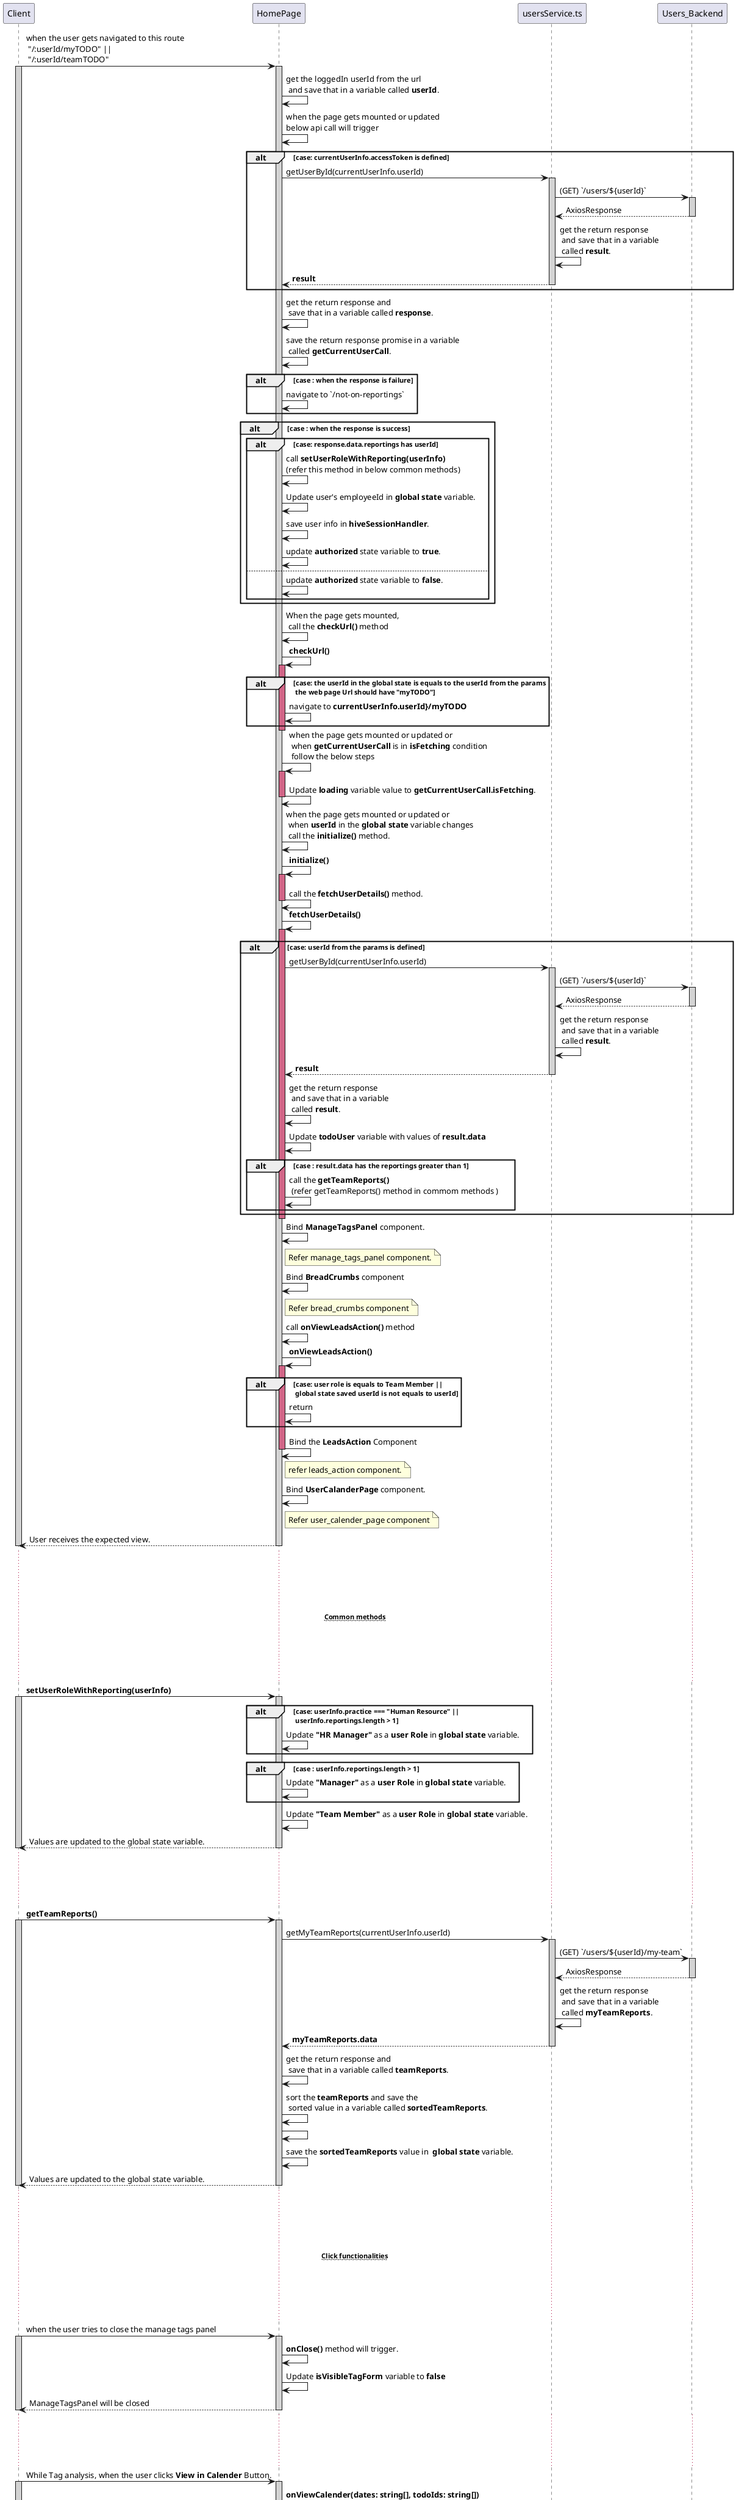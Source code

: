 @startuml home page sequence diagram
participant Client
participant HomePage
participant usersService.ts
participant Users_Backend

Client -> HomePage : when the user gets navigated to this route\n "/:userId/myTODO" ||\n "/:userId/teamTODO"
activate Client #D3D3D3
    activate HomePage #D3D3D3
        HomePage -> HomePage : get the loggedIn userId from the url\n and save that in a variable called **userId**.
        HomePage -> HomePage : when the page gets mounted or updated\nbelow api call will trigger
        alt case: currentUserInfo.accessToken is defined
            HomePage -> usersService.ts : getUserById(currentUserInfo.userId)
            activate usersService.ts #D3D3D3
                usersService.ts -> Users_Backend :(GET) `/users/${userId}`
                activate Users_Backend #D3D3D3
                    usersService.ts <-- Users_Backend : AxiosResponse
                deactivate Users_Backend
                usersService.ts -> usersService.ts : get the return response\n and save that in a variable\n called **result**.
                HomePage <-- usersService.ts : **result**
            deactivate usersService.ts
        end
        HomePage -> HomePage : get the return response and\n save that in a variable called **response**.
        HomePage -> HomePage : save the return response promise in a variable\n called **getCurrentUserCall**.
        alt case : when the response is failure
            HomePage -> HomePage : navigate to `/not-on-reportings`
        end
        alt case : when the response is success
            alt case: response.data.reportings has userId
                HomePage -> HomePage : call **setUserRoleWithReporting(userInfo)** \n(refer this method in below common methods)
                HomePage -> HomePage : Update user's employeeId in **global state** variable.
                HomePage -> HomePage : save user info in **hiveSessionHandler**.
                HomePage -> HomePage : update **authorized** state variable to **true**.
            else
                HomePage -> HomePage : update **authorized** state variable to **false**.
            end
        end
        HomePage -> HomePage : When the page gets mounted,\n call the **checkUrl()** method
        HomePage -> HomePage : **checkUrl()**
        activate HomePage #D16587
            alt case: the userId in the global state is equals to the userId from the params\n the web page Url should have "myTODO" 
                HomePage -> HomePage : navigate to **currentUserInfo.userId}/myTODO**
            end
        deactivate HomePage
        HomePage -> HomePage : when the page gets mounted or updated or\n when **getCurrentUserCall** is in **isFetching** condition\n follow the below steps
        activate HomePage #D16587
            HomePage -> HomePage : Update **loading** variable value to **getCurrentUserCall.isFetching**.
        deactivate HomePage
        HomePage -> HomePage : when the page gets mounted or updated or\n when **userId** in the **global state** variable changes\n call the **initialize()** method.
        HomePage -> HomePage : **initialize()**
        activate HomePage #D16587
            HomePage -> HomePage : call the **fetchUserDetails()** method.
        deactivate HomePage
        HomePage -> HomePage : **fetchUserDetails()**
        activate HomePage #D16587
            alt case: userId from the params is defined
                HomePage -> usersService.ts : getUserById(currentUserInfo.userId)
                activate usersService.ts #D3D3D3
                    usersService.ts -> Users_Backend :(GET) `/users/${userId}`
                    activate Users_Backend #D3D3D3
                        usersService.ts <-- Users_Backend : AxiosResponse
                    deactivate Users_Backend
                    usersService.ts -> usersService.ts : get the return response\n and save that in a variable\n called **result**.
                    HomePage <-- usersService.ts : **result**
                deactivate usersService.ts
                HomePage -> HomePage : get the return response\n and save that in a variable\n called **result**.
                HomePage -> HomePage : Update **todoUser** variable with values of **result.data**
                alt case : result.data has the reportings greater than 1
                    HomePage -> HomePage : call the **getTeamReports()**\n (refer getTeamReports() method in commom methods )
                end
            end
        deactivate HomePage
        HomePage -> HomePage : Bind **ManageTagsPanel** component.
        note right of HomePage : Refer manage_tags_panel component.
        HomePage -> HomePage : Bind **BreadCrumbs** component
        note  right of HomePage : Refer bread_crumbs component
        HomePage -> HomePage : call **onViewLeadsAction()** method
        HomePage -> HomePage : **onViewLeadsAction()**
        activate HomePage #D16587
            alt case: user role is equals to Team Member ||\n global state saved userId is not equals to userId
                HomePage -> HomePage : return
            end
            HomePage -> HomePage : Bind the **LeadsAction** Component
            note right of HomePage : refer leads_action component.
        deactivate HomePage
        HomePage -> HomePage : Bind **UserCalanderPage** component.
        note right of HomePage: Refer user_calender_page component
        Client <-- HomePage : User receives the expected view.
    deactivate HomePage
deactivate Client

... ...
... ...
...~~**Common methods**~~ ...
... ...
... ...

Client -> HomePage : **setUserRoleWithReporting(userInfo)**
activate Client #D3D3D3
    activate HomePage #D3D3D3
        alt case: userInfo.practice === "Human Resource" ||\n userInfo.reportings.length > 1
            HomePage -> HomePage : Update **"HR Manager"** as a **user Role** in **global state** variable.
        end
        alt case : userInfo.reportings.length > 1
            HomePage -> HomePage : Update **"Manager"** as a **user Role** in **global state** variable.
        end
        HomePage -> HomePage : Update **"Team Member"** as a **user Role** in **global state** variable.
        Client <-- HomePage : Values are updated to the global state variable.
    deactivate HomePage
deactivate Client

... ...
... ...

Client -> HomePage : **getTeamReports()**
activate Client #D3D3D3
    activate HomePage #D3D3D3
        HomePage -> usersService.ts : getMyTeamReports(currentUserInfo.userId)
        activate usersService.ts #D3D3D3
            usersService.ts -> Users_Backend :(GET) `/users/${userId}/my-team`
            activate Users_Backend #D3D3D3
                usersService.ts <-- Users_Backend : AxiosResponse
            deactivate Users_Backend
            usersService.ts -> usersService.ts : get the return response\n and save that in a variable\n called **myTeamReports**.
            HomePage <-- usersService.ts : **myTeamReports.data**
        deactivate usersService.ts
        HomePage -> HomePage : get the return response and\n save that in a variable called **teamReports**.
        HomePage -> HomePage : sort the **teamReports** and save the\n sorted value in a variable called **sortedTeamReports**.
        HomePage -> HomePage : 
        HomePage -> HomePage : save the **sortedTeamReports** value in  **global state** variable.
        Client <-- HomePage : Values are updated to the global state variable.
    deactivate HomePage
deactivate Client

... ...
... ...
...~~**Click functionalities**~~ ...
... ...
... ...

Client -> HomePage : when the user tries to close the manage tags panel
activate Client #D3D3D3
    activate HomePage #D3D3D3
        HomePage -> HomePage : **onClose()** method will trigger.
        HomePage -> HomePage : Update **isVisibleTagForm** variable to **false**
        Client <-- HomePage : ManageTagsPanel will be closed
    deactivate HomePage
deactivate Client

... ...
... ...

Client -> HomePage :  While Tag analysis, when the user clicks **View in Calender** Button.
activate Client #D3D3D3
    activate HomePage #D3D3D3
        HomePage -> HomePage : **onViewCalender(dates: string[], todoIds: string[])** \nmethod will trigger.
        HomePage -> HomePage : Update the **dates** variable values to **dates**\n which receives from parameter.
        HomePage -> HomePage : Update the **todoIds** variable values to **todoIds**\n which receives from parameter.
        HomePage -> HomePage : Update the **isVisibleTagForm** variable values to **false**.
        HomePage -> HomePage : Update the **onTagMode** variable values to **false**.
        Client <-- HomePage : Values are updated to the state variable.
    deactivate HomePage
deactivate Client

... ...
... ...

Client -> HomePage :  When user Clicks **Manage Reporting** button.
activate Client #D3D3D3
    activate HomePage #D3D3D3
        HomePage -> HomePage : navigate to `/add-reportees` page
        Client <-- HomePage : user will be navigated to the add-reortees page.
    deactivate HomePage
deactivate Client

... ...
... ...

Client -> HomePage :  When user Clicks **Clear Filter** || **Manage Tags** button.
activate Client #D3D3D3
    activate HomePage #D3D3D3
        alt case: todoIds.length is equals to 0
            HomePage -> HomePage : update **isVisibleTagForm** variable to **true**.
        end 
        HomePage -> HomePage : update **todoIds** variable values to **empty `[ ]`**
        HomePage -> HomePage : call **onTapTags()** methods
        HomePage -> HomePage : **onTapTags()**
        activate HomePage #D16587
            alt case: todoIds.length not equals to 0
                HomePage -> HomePage : update **dates** variable values to **empty `[ ]`**.
                HomePage -> HomePage : update **todoIds** variable values to **empty `[ ]`**.
                HomePage -> HomePage : update **isVisibleTagForm** variable values to **false**.
                HomePage -> HomePage : update **onTagMode** variable values to **false**.
            end
            HomePage -> HomePage :  update **isVisibleTagForm** variable values to **true**.
        deactivate HomePage
        Client <-- HomePage : ManageTagsPanel will open || Filter will clear
    deactivate HomePage
deactivate Client

@enduml